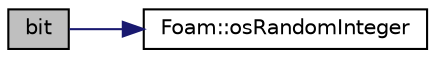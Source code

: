 digraph "bit"
{
  bgcolor="transparent";
  edge [fontname="Helvetica",fontsize="10",labelfontname="Helvetica",labelfontsize="10"];
  node [fontname="Helvetica",fontsize="10",shape=record];
  rankdir="LR";
  Node1 [label="bit",height=0.2,width=0.4,color="black", fillcolor="grey75", style="filled", fontcolor="black"];
  Node1 -> Node2 [color="midnightblue",fontsize="10",style="solid",fontname="Helvetica"];
  Node2 [label="Foam::osRandomInteger",height=0.2,width=0.4,color="black",URL="$a10909.html#a47764238f47e075499e7a45ac7cbe718",tooltip="Return random integer (uniform distribution between 0 and 2^31) "];
}
